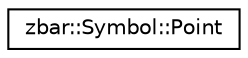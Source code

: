 digraph G
{
  edge [fontname="Helvetica",fontsize="10",labelfontname="Helvetica",labelfontsize="10"];
  node [fontname="Helvetica",fontsize="10",shape=record];
  rankdir=LR;
  Node1 [label="zbar::Symbol::Point",height=0.2,width=0.4,color="black", fillcolor="white", style="filled",URL="$classzbar_1_1_symbol_1_1_point.html",tooltip="image pixel location (x, y) coordinate tuple."];
}
